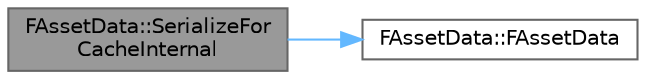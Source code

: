 digraph "FAssetData::SerializeForCacheInternal"
{
 // INTERACTIVE_SVG=YES
 // LATEX_PDF_SIZE
  bgcolor="transparent";
  edge [fontname=Helvetica,fontsize=10,labelfontname=Helvetica,labelfontsize=10];
  node [fontname=Helvetica,fontsize=10,shape=box,height=0.2,width=0.4];
  rankdir="LR";
  Node1 [id="Node000001",label="FAssetData::SerializeFor\lCacheInternal",height=0.2,width=0.4,color="gray40", fillcolor="grey60", style="filled", fontcolor="black",tooltip="The actual implementation of SerializeForCache."];
  Node1 -> Node2 [id="edge1_Node000001_Node000002",color="steelblue1",style="solid",tooltip=" "];
  Node2 [id="Node000002",label="FAssetData::FAssetData",height=0.2,width=0.4,color="grey40", fillcolor="white", style="filled",URL="$dd/dc3/structFAssetData.html#a314c1c67956fcfaf3ab8399930884307",tooltip="Default constructors."];
}
